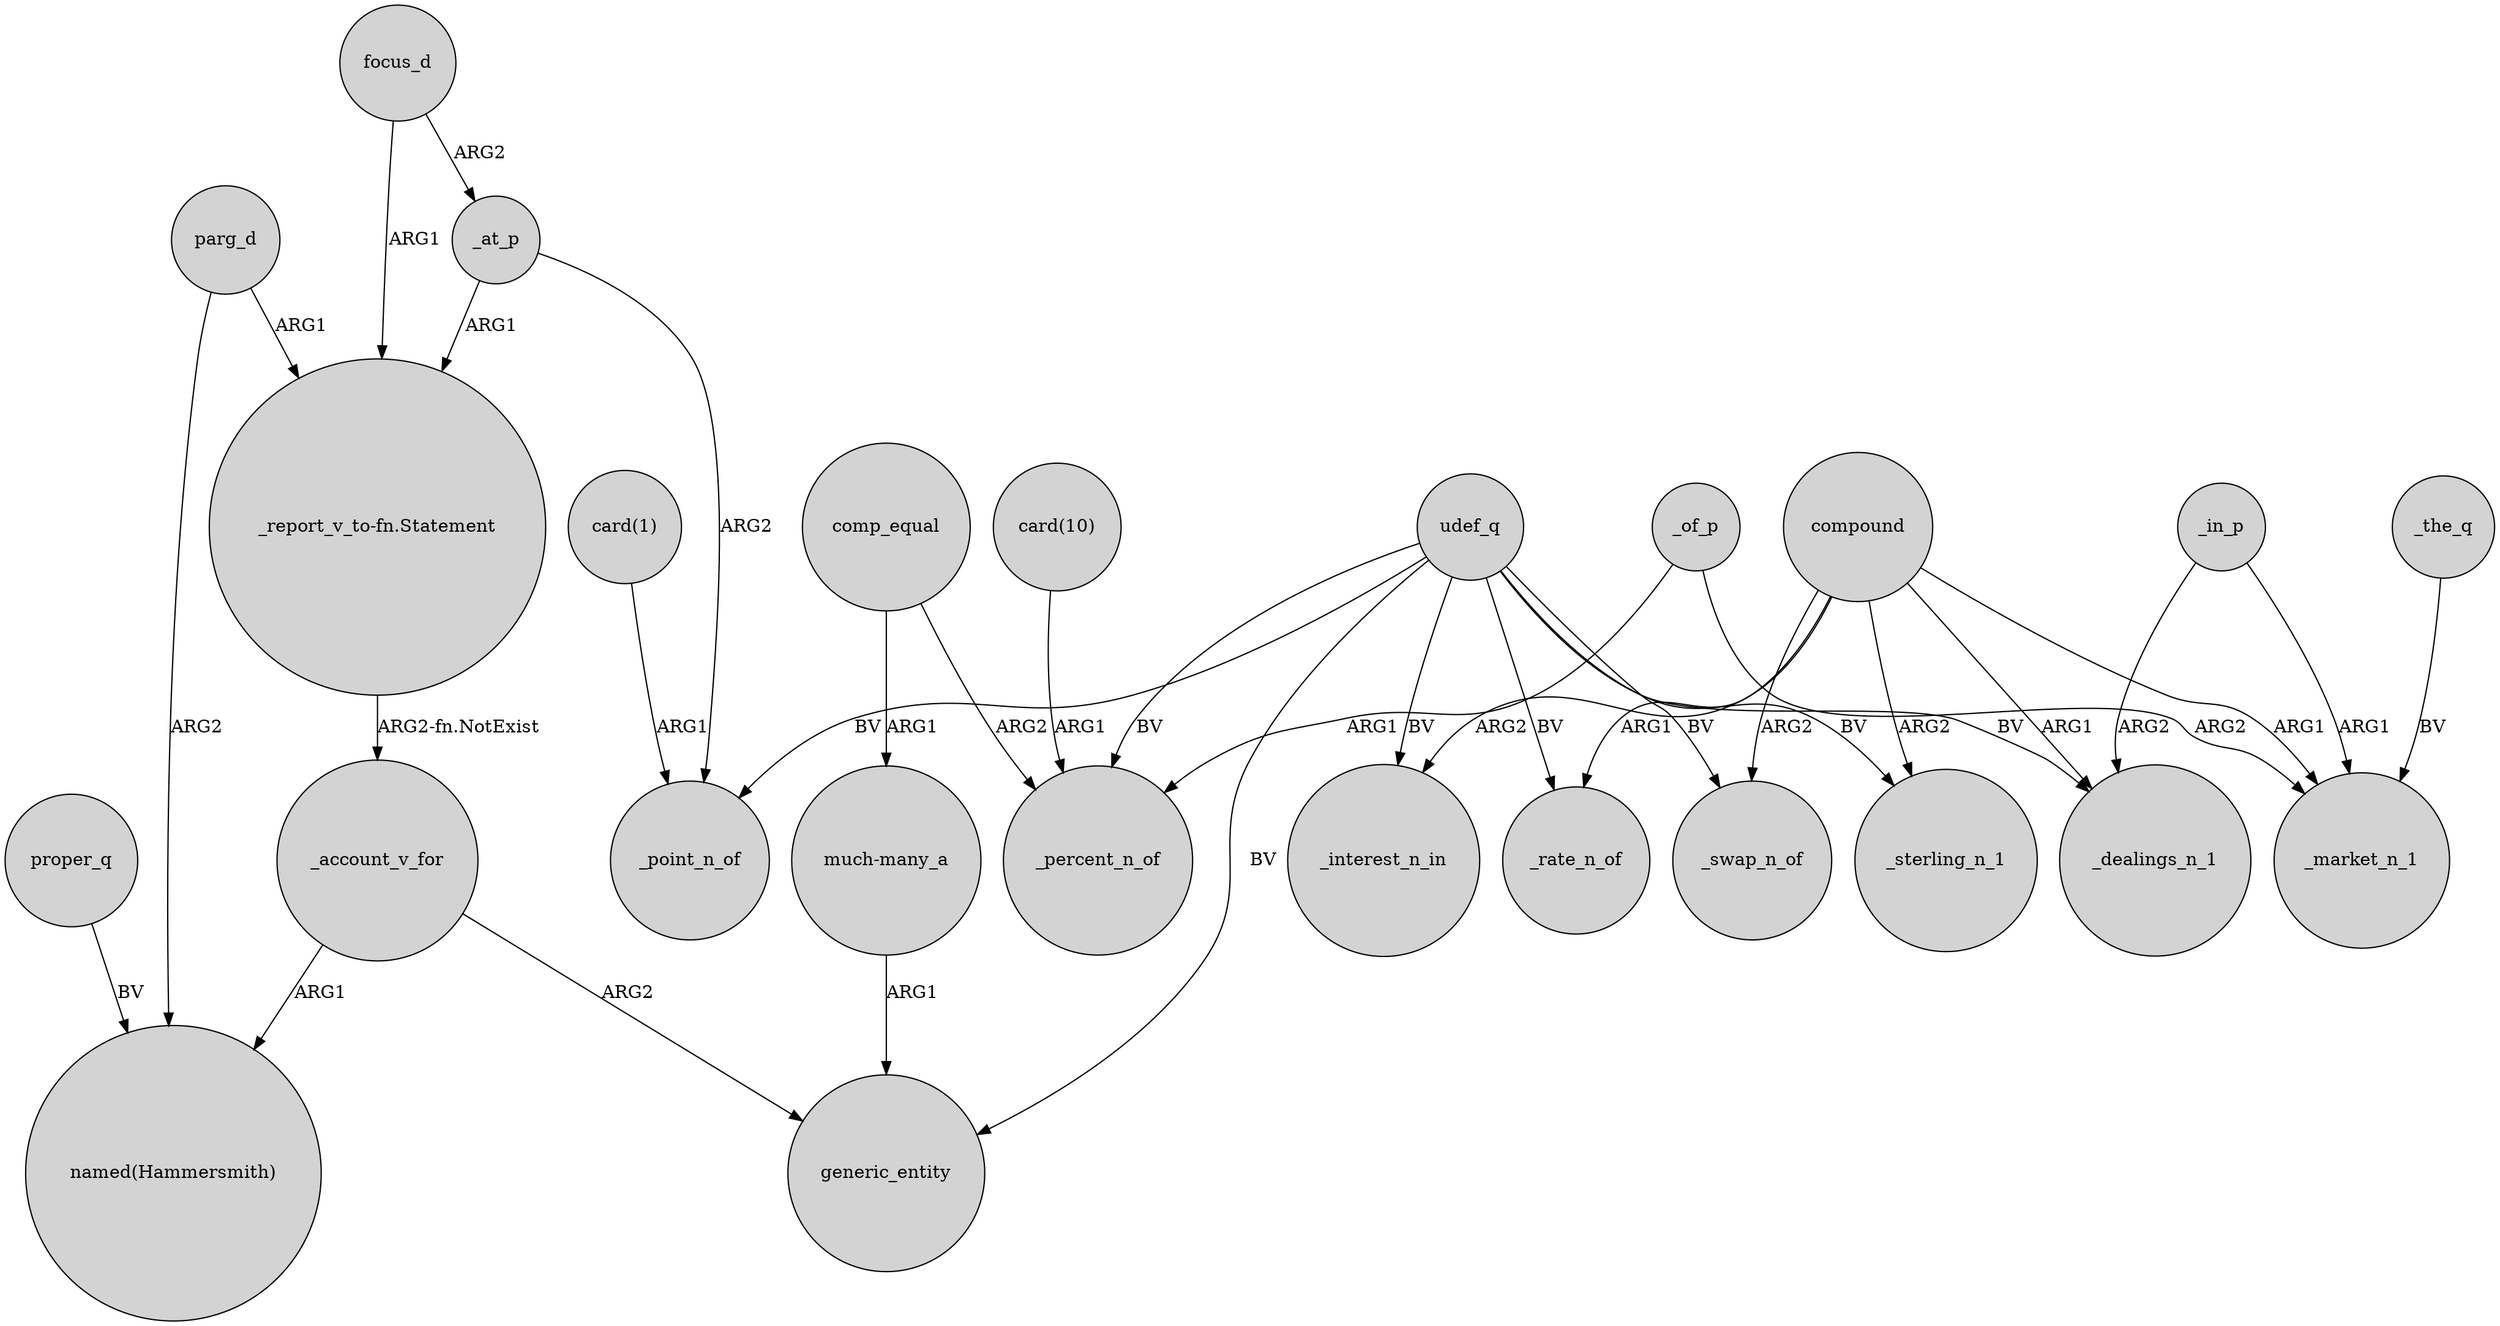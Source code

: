 digraph {
	node [shape=circle style=filled]
	compound -> _swap_n_of [label=ARG2]
	focus_d -> "_report_v_to-fn.Statement" [label=ARG1]
	_account_v_for -> "named(Hammersmith)" [label=ARG1]
	udef_q -> generic_entity [label=BV]
	_in_p -> _market_n_1 [label=ARG1]
	"much-many_a" -> generic_entity [label=ARG1]
	_in_p -> _dealings_n_1 [label=ARG2]
	proper_q -> "named(Hammersmith)" [label=BV]
	compound -> _rate_n_of [label=ARG1]
	comp_equal -> "much-many_a" [label=ARG1]
	udef_q -> _rate_n_of [label=BV]
	udef_q -> _interest_n_in [label=BV]
	focus_d -> _at_p [label=ARG2]
	compound -> _sterling_n_1 [label=ARG2]
	compound -> _interest_n_in [label=ARG2]
	_at_p -> "_report_v_to-fn.Statement" [label=ARG1]
	comp_equal -> _percent_n_of [label=ARG2]
	_of_p -> _market_n_1 [label=ARG2]
	_of_p -> _percent_n_of [label=ARG1]
	"card(10)" -> _percent_n_of [label=ARG1]
	parg_d -> "named(Hammersmith)" [label=ARG2]
	udef_q -> _sterling_n_1 [label=BV]
	"card(1)" -> _point_n_of [label=ARG1]
	parg_d -> "_report_v_to-fn.Statement" [label=ARG1]
	_account_v_for -> generic_entity [label=ARG2]
	_at_p -> _point_n_of [label=ARG2]
	compound -> _dealings_n_1 [label=ARG1]
	udef_q -> _percent_n_of [label=BV]
	compound -> _market_n_1 [label=ARG1]
	_the_q -> _market_n_1 [label=BV]
	udef_q -> _dealings_n_1 [label=BV]
	"_report_v_to-fn.Statement" -> _account_v_for [label="ARG2-fn.NotExist"]
	udef_q -> _point_n_of [label=BV]
	udef_q -> _swap_n_of [label=BV]
}
